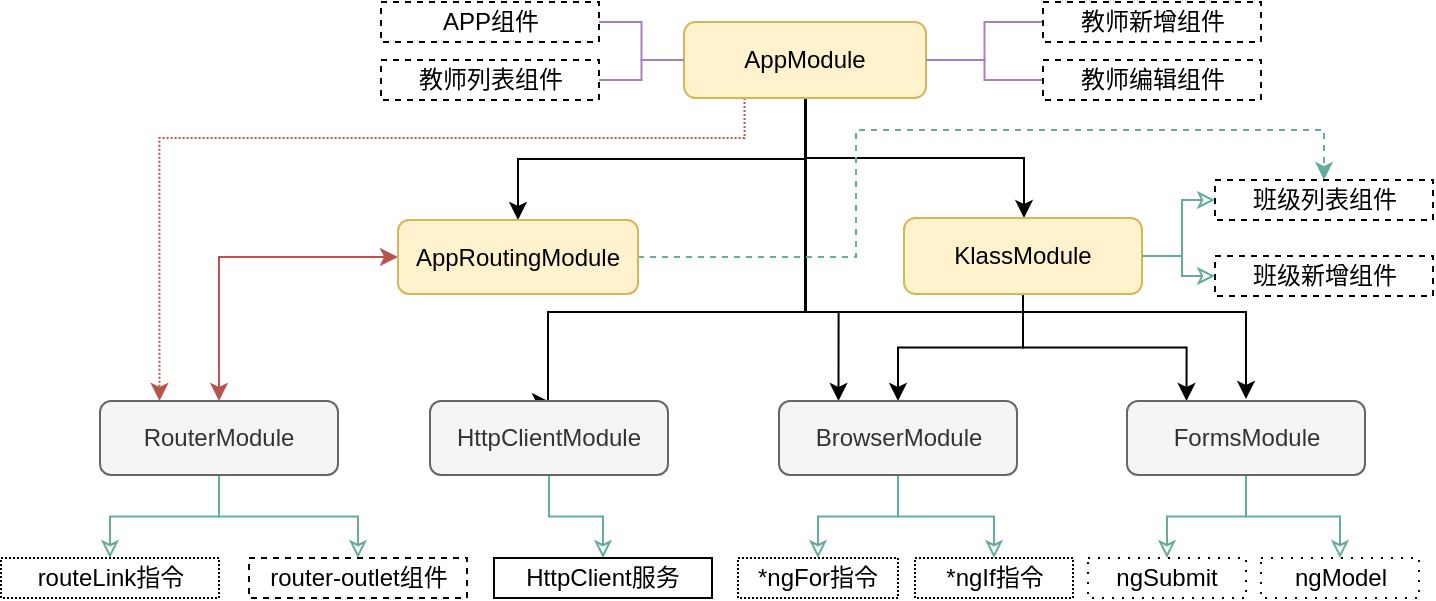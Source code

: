 <mxfile version="12.2.0" type="device" pages="1"><diagram id="BMfedBI4ZEUGkH9wN5Zz" name="Page-1"><mxGraphModel dx="1042" dy="482" grid="0" gridSize="10" guides="1" tooltips="1" connect="1" arrows="1" fold="1" page="1" pageScale="1" pageWidth="827" pageHeight="1169" math="0" shadow="0"><root><mxCell id="0"/><mxCell id="1" parent="0"/><mxCell id="oE55lyqd9uVy8EzxRTPs-5" style="edgeStyle=orthogonalEdgeStyle;rounded=0;orthogonalLoop=1;jettySize=auto;html=1;exitX=0.5;exitY=1;exitDx=0;exitDy=0;" parent="1" source="oE55lyqd9uVy8EzxRTPs-1" target="oE55lyqd9uVy8EzxRTPs-2" edge="1"><mxGeometry relative="1" as="geometry"/></mxCell><mxCell id="oE55lyqd9uVy8EzxRTPs-8" style="edgeStyle=orthogonalEdgeStyle;rounded=0;orthogonalLoop=1;jettySize=auto;html=1;exitX=0.5;exitY=1;exitDx=0;exitDy=0;" parent="1" source="oE55lyqd9uVy8EzxRTPs-1" target="oE55lyqd9uVy8EzxRTPs-3" edge="1"><mxGeometry relative="1" as="geometry"><Array as="points"><mxPoint x="414" y="178"/><mxPoint x="523" y="178"/></Array></mxGeometry></mxCell><mxCell id="oE55lyqd9uVy8EzxRTPs-22" style="edgeStyle=orthogonalEdgeStyle;rounded=0;orthogonalLoop=1;jettySize=auto;html=1;entryX=0.5;entryY=0;entryDx=0;entryDy=0;" parent="1" edge="1"><mxGeometry relative="1" as="geometry"><mxPoint x="414" y="148" as="sourcePoint"/><mxPoint x="286" y="300" as="targetPoint"/><Array as="points"><mxPoint x="414" y="255"/><mxPoint x="285" y="255"/></Array></mxGeometry></mxCell><mxCell id="oE55lyqd9uVy8EzxRTPs-25" style="edgeStyle=orthogonalEdgeStyle;rounded=0;orthogonalLoop=1;jettySize=auto;html=1;exitX=0.5;exitY=1;exitDx=0;exitDy=0;" parent="1" edge="1"><mxGeometry relative="1" as="geometry"><mxPoint x="414" y="147" as="sourcePoint"/><mxPoint x="634" y="298.5" as="targetPoint"/><Array as="points"><mxPoint x="414" y="255"/><mxPoint x="634" y="255"/></Array></mxGeometry></mxCell><mxCell id="oE55lyqd9uVy8EzxRTPs-27" style="edgeStyle=orthogonalEdgeStyle;rounded=0;orthogonalLoop=1;jettySize=auto;html=1;entryX=0.25;entryY=0;entryDx=0;entryDy=0;" parent="1" source="oE55lyqd9uVy8EzxRTPs-1" target="oE55lyqd9uVy8EzxRTPs-14" edge="1"><mxGeometry relative="1" as="geometry"><Array as="points"><mxPoint x="414" y="255"/><mxPoint x="430" y="255"/></Array></mxGeometry></mxCell><mxCell id="oE55lyqd9uVy8EzxRTPs-39" style="edgeStyle=orthogonalEdgeStyle;rounded=0;orthogonalLoop=1;jettySize=auto;html=1;endArrow=classic;endFill=1;strokeColor=#67AB9F;dashed=1;exitX=1;exitY=0.5;exitDx=0;exitDy=0;entryX=0.5;entryY=0;entryDx=0;entryDy=0;" parent="1" source="oE55lyqd9uVy8EzxRTPs-2" target="oE55lyqd9uVy8EzxRTPs-28" edge="1"><mxGeometry relative="1" as="geometry"><Array as="points"><mxPoint x="439" y="228"/><mxPoint x="439" y="164"/><mxPoint x="673" y="164"/></Array><mxPoint x="740" y="148" as="targetPoint"/></mxGeometry></mxCell><mxCell id="PAum-imjTB4qZlNKm-TX-1" style="edgeStyle=orthogonalEdgeStyle;rounded=0;orthogonalLoop=1;jettySize=auto;html=1;entryX=0.25;entryY=0;entryDx=0;entryDy=0;dashed=1;dashPattern=1 1;exitX=0.25;exitY=1;exitDx=0;exitDy=0;fillColor=#f8cecc;strokeColor=#b85450;" edge="1" parent="1" source="oE55lyqd9uVy8EzxRTPs-1" target="oE55lyqd9uVy8EzxRTPs-4"><mxGeometry relative="1" as="geometry"><Array as="points"><mxPoint x="383" y="168"/><mxPoint x="91" y="168"/></Array></mxGeometry></mxCell><mxCell id="oE55lyqd9uVy8EzxRTPs-1" value="AppModule" style="rounded=1;whiteSpace=wrap;html=1;fillColor=#fff2cc;strokeColor=#d6b656;" parent="1" vertex="1"><mxGeometry x="353" y="110" width="121" height="38" as="geometry"/></mxCell><mxCell id="oE55lyqd9uVy8EzxRTPs-9" style="edgeStyle=orthogonalEdgeStyle;rounded=0;orthogonalLoop=1;jettySize=auto;html=1;startArrow=classic;startFill=1;fillColor=#f8cecc;strokeColor=#b85450;" parent="1" source="oE55lyqd9uVy8EzxRTPs-2" target="oE55lyqd9uVy8EzxRTPs-4" edge="1"><mxGeometry relative="1" as="geometry"/></mxCell><mxCell id="oE55lyqd9uVy8EzxRTPs-2" value="AppRoutingModule" style="rounded=1;whiteSpace=wrap;html=1;fillColor=#fff2cc;strokeColor=#d6b656;" parent="1" vertex="1"><mxGeometry x="210" y="209" width="120" height="37" as="geometry"/></mxCell><mxCell id="oE55lyqd9uVy8EzxRTPs-20" style="edgeStyle=orthogonalEdgeStyle;rounded=0;orthogonalLoop=1;jettySize=auto;html=1;entryX=0.5;entryY=0;entryDx=0;entryDy=0;exitX=0.5;exitY=1;exitDx=0;exitDy=0;" parent="1" source="oE55lyqd9uVy8EzxRTPs-3" target="oE55lyqd9uVy8EzxRTPs-14" edge="1"><mxGeometry relative="1" as="geometry"/></mxCell><mxCell id="oE55lyqd9uVy8EzxRTPs-21" style="edgeStyle=orthogonalEdgeStyle;rounded=0;orthogonalLoop=1;jettySize=auto;html=1;entryX=0.25;entryY=0;entryDx=0;entryDy=0;" parent="1" source="oE55lyqd9uVy8EzxRTPs-3" target="oE55lyqd9uVy8EzxRTPs-16" edge="1"><mxGeometry relative="1" as="geometry"/></mxCell><mxCell id="oE55lyqd9uVy8EzxRTPs-60" style="edgeStyle=orthogonalEdgeStyle;rounded=0;orthogonalLoop=1;jettySize=auto;html=1;entryX=0;entryY=0.5;entryDx=0;entryDy=0;endArrow=classic;endFill=0;strokeColor=#67AB9F;" parent="1" source="oE55lyqd9uVy8EzxRTPs-3" target="oE55lyqd9uVy8EzxRTPs-28" edge="1"><mxGeometry relative="1" as="geometry"/></mxCell><mxCell id="oE55lyqd9uVy8EzxRTPs-3" value="KlassModule" style="rounded=1;whiteSpace=wrap;html=1;fillColor=#fff2cc;strokeColor=#d6b656;" parent="1" vertex="1"><mxGeometry x="463" y="208" width="119" height="38" as="geometry"/></mxCell><mxCell id="oE55lyqd9uVy8EzxRTPs-42" style="edgeStyle=orthogonalEdgeStyle;rounded=0;orthogonalLoop=1;jettySize=auto;html=1;entryX=0.5;entryY=0;entryDx=0;entryDy=0;endArrow=classic;endFill=0;strokeColor=#67AB9F;" parent="1" source="oE55lyqd9uVy8EzxRTPs-4" target="oE55lyqd9uVy8EzxRTPs-40" edge="1"><mxGeometry relative="1" as="geometry"/></mxCell><mxCell id="oE55lyqd9uVy8EzxRTPs-43" style="edgeStyle=orthogonalEdgeStyle;rounded=0;orthogonalLoop=1;jettySize=auto;html=1;entryX=0.5;entryY=0;entryDx=0;entryDy=0;endArrow=classic;endFill=0;strokeColor=#67AB9F;" parent="1" source="oE55lyqd9uVy8EzxRTPs-4" target="oE55lyqd9uVy8EzxRTPs-41" edge="1"><mxGeometry relative="1" as="geometry"/></mxCell><mxCell id="oE55lyqd9uVy8EzxRTPs-4" value="RouterModule" style="rounded=1;whiteSpace=wrap;html=1;fillColor=#f5f5f5;strokeColor=#666666;fontColor=#333333;" parent="1" vertex="1"><mxGeometry x="61" y="299.5" width="119" height="37" as="geometry"/></mxCell><mxCell id="oE55lyqd9uVy8EzxRTPs-49" style="edgeStyle=orthogonalEdgeStyle;rounded=0;orthogonalLoop=1;jettySize=auto;html=1;endArrow=classic;endFill=0;strokeColor=#67AB9F;" parent="1" source="oE55lyqd9uVy8EzxRTPs-14" target="oE55lyqd9uVy8EzxRTPs-47" edge="1"><mxGeometry relative="1" as="geometry"/></mxCell><mxCell id="oE55lyqd9uVy8EzxRTPs-50" style="edgeStyle=orthogonalEdgeStyle;rounded=0;orthogonalLoop=1;jettySize=auto;html=1;entryX=0.5;entryY=0;entryDx=0;entryDy=0;endArrow=classic;endFill=0;strokeColor=#67AB9F;" parent="1" source="oE55lyqd9uVy8EzxRTPs-14" target="oE55lyqd9uVy8EzxRTPs-48" edge="1"><mxGeometry relative="1" as="geometry"/></mxCell><mxCell id="oE55lyqd9uVy8EzxRTPs-14" value="BrowserModule" style="rounded=1;whiteSpace=wrap;html=1;fillColor=#f5f5f5;strokeColor=#666666;fontColor=#333333;" parent="1" vertex="1"><mxGeometry x="400.5" y="299.5" width="119" height="37" as="geometry"/></mxCell><mxCell id="oE55lyqd9uVy8EzxRTPs-46" style="edgeStyle=orthogonalEdgeStyle;rounded=0;orthogonalLoop=1;jettySize=auto;html=1;endArrow=classic;endFill=0;strokeColor=#67AB9F;" parent="1" source="oE55lyqd9uVy8EzxRTPs-15" target="oE55lyqd9uVy8EzxRTPs-45" edge="1"><mxGeometry relative="1" as="geometry"/></mxCell><mxCell id="oE55lyqd9uVy8EzxRTPs-15" value="HttpClientModule" style="rounded=1;whiteSpace=wrap;html=1;fillColor=#f5f5f5;strokeColor=#666666;fontColor=#333333;" parent="1" vertex="1"><mxGeometry x="226" y="299.5" width="119" height="37" as="geometry"/></mxCell><mxCell id="oE55lyqd9uVy8EzxRTPs-56" style="edgeStyle=orthogonalEdgeStyle;rounded=0;orthogonalLoop=1;jettySize=auto;html=1;entryX=0.5;entryY=0;entryDx=0;entryDy=0;endArrow=classic;endFill=0;strokeColor=#67AB9F;" parent="1" source="oE55lyqd9uVy8EzxRTPs-16" target="oE55lyqd9uVy8EzxRTPs-51" edge="1"><mxGeometry relative="1" as="geometry"/></mxCell><mxCell id="oE55lyqd9uVy8EzxRTPs-57" style="edgeStyle=orthogonalEdgeStyle;rounded=0;orthogonalLoop=1;jettySize=auto;html=1;entryX=0.5;entryY=0;entryDx=0;entryDy=0;endArrow=classic;endFill=0;strokeColor=#67AB9F;" parent="1" source="oE55lyqd9uVy8EzxRTPs-16" target="oE55lyqd9uVy8EzxRTPs-52" edge="1"><mxGeometry relative="1" as="geometry"/></mxCell><mxCell id="oE55lyqd9uVy8EzxRTPs-16" value="FormsModule" style="rounded=1;whiteSpace=wrap;html=1;fillColor=#f5f5f5;strokeColor=#666666;fontColor=#333333;" parent="1" vertex="1"><mxGeometry x="574.5" y="299.5" width="119" height="37" as="geometry"/></mxCell><mxCell id="oE55lyqd9uVy8EzxRTPs-28" value="班级列表组件" style="rounded=0;whiteSpace=wrap;html=1;dashed=1;" parent="1" vertex="1"><mxGeometry x="618.5" y="189" width="109" height="20" as="geometry"/></mxCell><mxCell id="oE55lyqd9uVy8EzxRTPs-37" style="edgeStyle=orthogonalEdgeStyle;rounded=0;orthogonalLoop=1;jettySize=auto;html=1;entryX=1;entryY=0.5;entryDx=0;entryDy=0;endArrow=none;endFill=0;strokeColor=#A680B8;" parent="1" source="oE55lyqd9uVy8EzxRTPs-29" target="oE55lyqd9uVy8EzxRTPs-1" edge="1"><mxGeometry relative="1" as="geometry"/></mxCell><mxCell id="oE55lyqd9uVy8EzxRTPs-29" value="教师新增组件" style="rounded=0;whiteSpace=wrap;html=1;dashed=1;" parent="1" vertex="1"><mxGeometry x="532.5" y="100" width="109" height="20" as="geometry"/></mxCell><mxCell id="oE55lyqd9uVy8EzxRTPs-36" style="edgeStyle=orthogonalEdgeStyle;rounded=0;orthogonalLoop=1;jettySize=auto;html=1;endArrow=none;endFill=0;strokeColor=#A680B8;" parent="1" source="oE55lyqd9uVy8EzxRTPs-30" target="oE55lyqd9uVy8EzxRTPs-1" edge="1"><mxGeometry relative="1" as="geometry"/></mxCell><mxCell id="oE55lyqd9uVy8EzxRTPs-30" value="教师列表组件" style="rounded=0;whiteSpace=wrap;html=1;dashed=1;" parent="1" vertex="1"><mxGeometry x="201.5" y="129" width="109" height="20" as="geometry"/></mxCell><mxCell id="oE55lyqd9uVy8EzxRTPs-35" style="edgeStyle=orthogonalEdgeStyle;rounded=0;orthogonalLoop=1;jettySize=auto;html=1;exitX=1;exitY=0.5;exitDx=0;exitDy=0;entryX=0;entryY=0.5;entryDx=0;entryDy=0;endArrow=none;endFill=0;strokeColor=#A680B8;" parent="1" source="oE55lyqd9uVy8EzxRTPs-31" target="oE55lyqd9uVy8EzxRTPs-1" edge="1"><mxGeometry relative="1" as="geometry"/></mxCell><mxCell id="oE55lyqd9uVy8EzxRTPs-31" value="APP组件" style="rounded=0;whiteSpace=wrap;html=1;dashed=1;" parent="1" vertex="1"><mxGeometry x="201.5" y="100" width="109" height="20" as="geometry"/></mxCell><mxCell id="oE55lyqd9uVy8EzxRTPs-38" style="edgeStyle=orthogonalEdgeStyle;rounded=0;orthogonalLoop=1;jettySize=auto;html=1;entryX=1;entryY=0.5;entryDx=0;entryDy=0;endArrow=none;endFill=0;strokeColor=#A680B8;" parent="1" source="oE55lyqd9uVy8EzxRTPs-33" target="oE55lyqd9uVy8EzxRTPs-1" edge="1"><mxGeometry relative="1" as="geometry"/></mxCell><mxCell id="oE55lyqd9uVy8EzxRTPs-33" value="教师编辑组件" style="rounded=0;whiteSpace=wrap;html=1;dashed=1;" parent="1" vertex="1"><mxGeometry x="532.5" y="129" width="109" height="20" as="geometry"/></mxCell><mxCell id="oE55lyqd9uVy8EzxRTPs-40" value="routeLink指令" style="rounded=0;whiteSpace=wrap;html=1;dashed=1;dashPattern=1 1;" parent="1" vertex="1"><mxGeometry x="11.5" y="378" width="109" height="20" as="geometry"/></mxCell><mxCell id="oE55lyqd9uVy8EzxRTPs-41" value="router-outlet组件" style="rounded=0;whiteSpace=wrap;html=1;dashed=1;" parent="1" vertex="1"><mxGeometry x="135.5" y="378" width="109" height="20" as="geometry"/></mxCell><mxCell id="oE55lyqd9uVy8EzxRTPs-45" value="HttpClient服务" style="rounded=0;whiteSpace=wrap;html=1;" parent="1" vertex="1"><mxGeometry x="258" y="378" width="109" height="20" as="geometry"/></mxCell><mxCell id="oE55lyqd9uVy8EzxRTPs-47" value="*ngFor指令" style="rounded=0;whiteSpace=wrap;html=1;dashed=1;dashPattern=1 1;" parent="1" vertex="1"><mxGeometry x="380" y="378" width="80" height="20" as="geometry"/></mxCell><mxCell id="oE55lyqd9uVy8EzxRTPs-48" value="*ngIf指令" style="rounded=0;whiteSpace=wrap;html=1;dashed=1;dashPattern=1 1;" parent="1" vertex="1"><mxGeometry x="468.5" y="378" width="79" height="20" as="geometry"/></mxCell><mxCell id="oE55lyqd9uVy8EzxRTPs-51" value="ngSubmit" style="rounded=0;whiteSpace=wrap;html=1;dashed=1;dashPattern=1 4;" parent="1" vertex="1"><mxGeometry x="555" y="378" width="79" height="20" as="geometry"/></mxCell><mxCell id="oE55lyqd9uVy8EzxRTPs-52" value="ngModel" style="rounded=0;whiteSpace=wrap;html=1;dashed=1;dashPattern=1 4;" parent="1" vertex="1"><mxGeometry x="641.5" y="378" width="79" height="20" as="geometry"/></mxCell><mxCell id="PAum-imjTB4qZlNKm-TX-2" value="班级新增组件" style="rounded=0;whiteSpace=wrap;html=1;dashed=1;" vertex="1" parent="1"><mxGeometry x="618.5" y="227" width="109" height="20" as="geometry"/></mxCell><mxCell id="PAum-imjTB4qZlNKm-TX-3" style="edgeStyle=orthogonalEdgeStyle;rounded=0;orthogonalLoop=1;jettySize=auto;html=1;entryX=0;entryY=0.5;entryDx=0;entryDy=0;endArrow=classic;endFill=0;strokeColor=#67AB9F;exitX=1;exitY=0.5;exitDx=0;exitDy=0;" edge="1" parent="1" source="oE55lyqd9uVy8EzxRTPs-3" target="PAum-imjTB4qZlNKm-TX-2"><mxGeometry relative="1" as="geometry"><mxPoint x="592" y="237" as="sourcePoint"/><mxPoint x="629" y="209" as="targetPoint"/><Array as="points"><mxPoint x="602" y="227"/><mxPoint x="602" y="237"/></Array></mxGeometry></mxCell></root></mxGraphModel></diagram></mxfile>